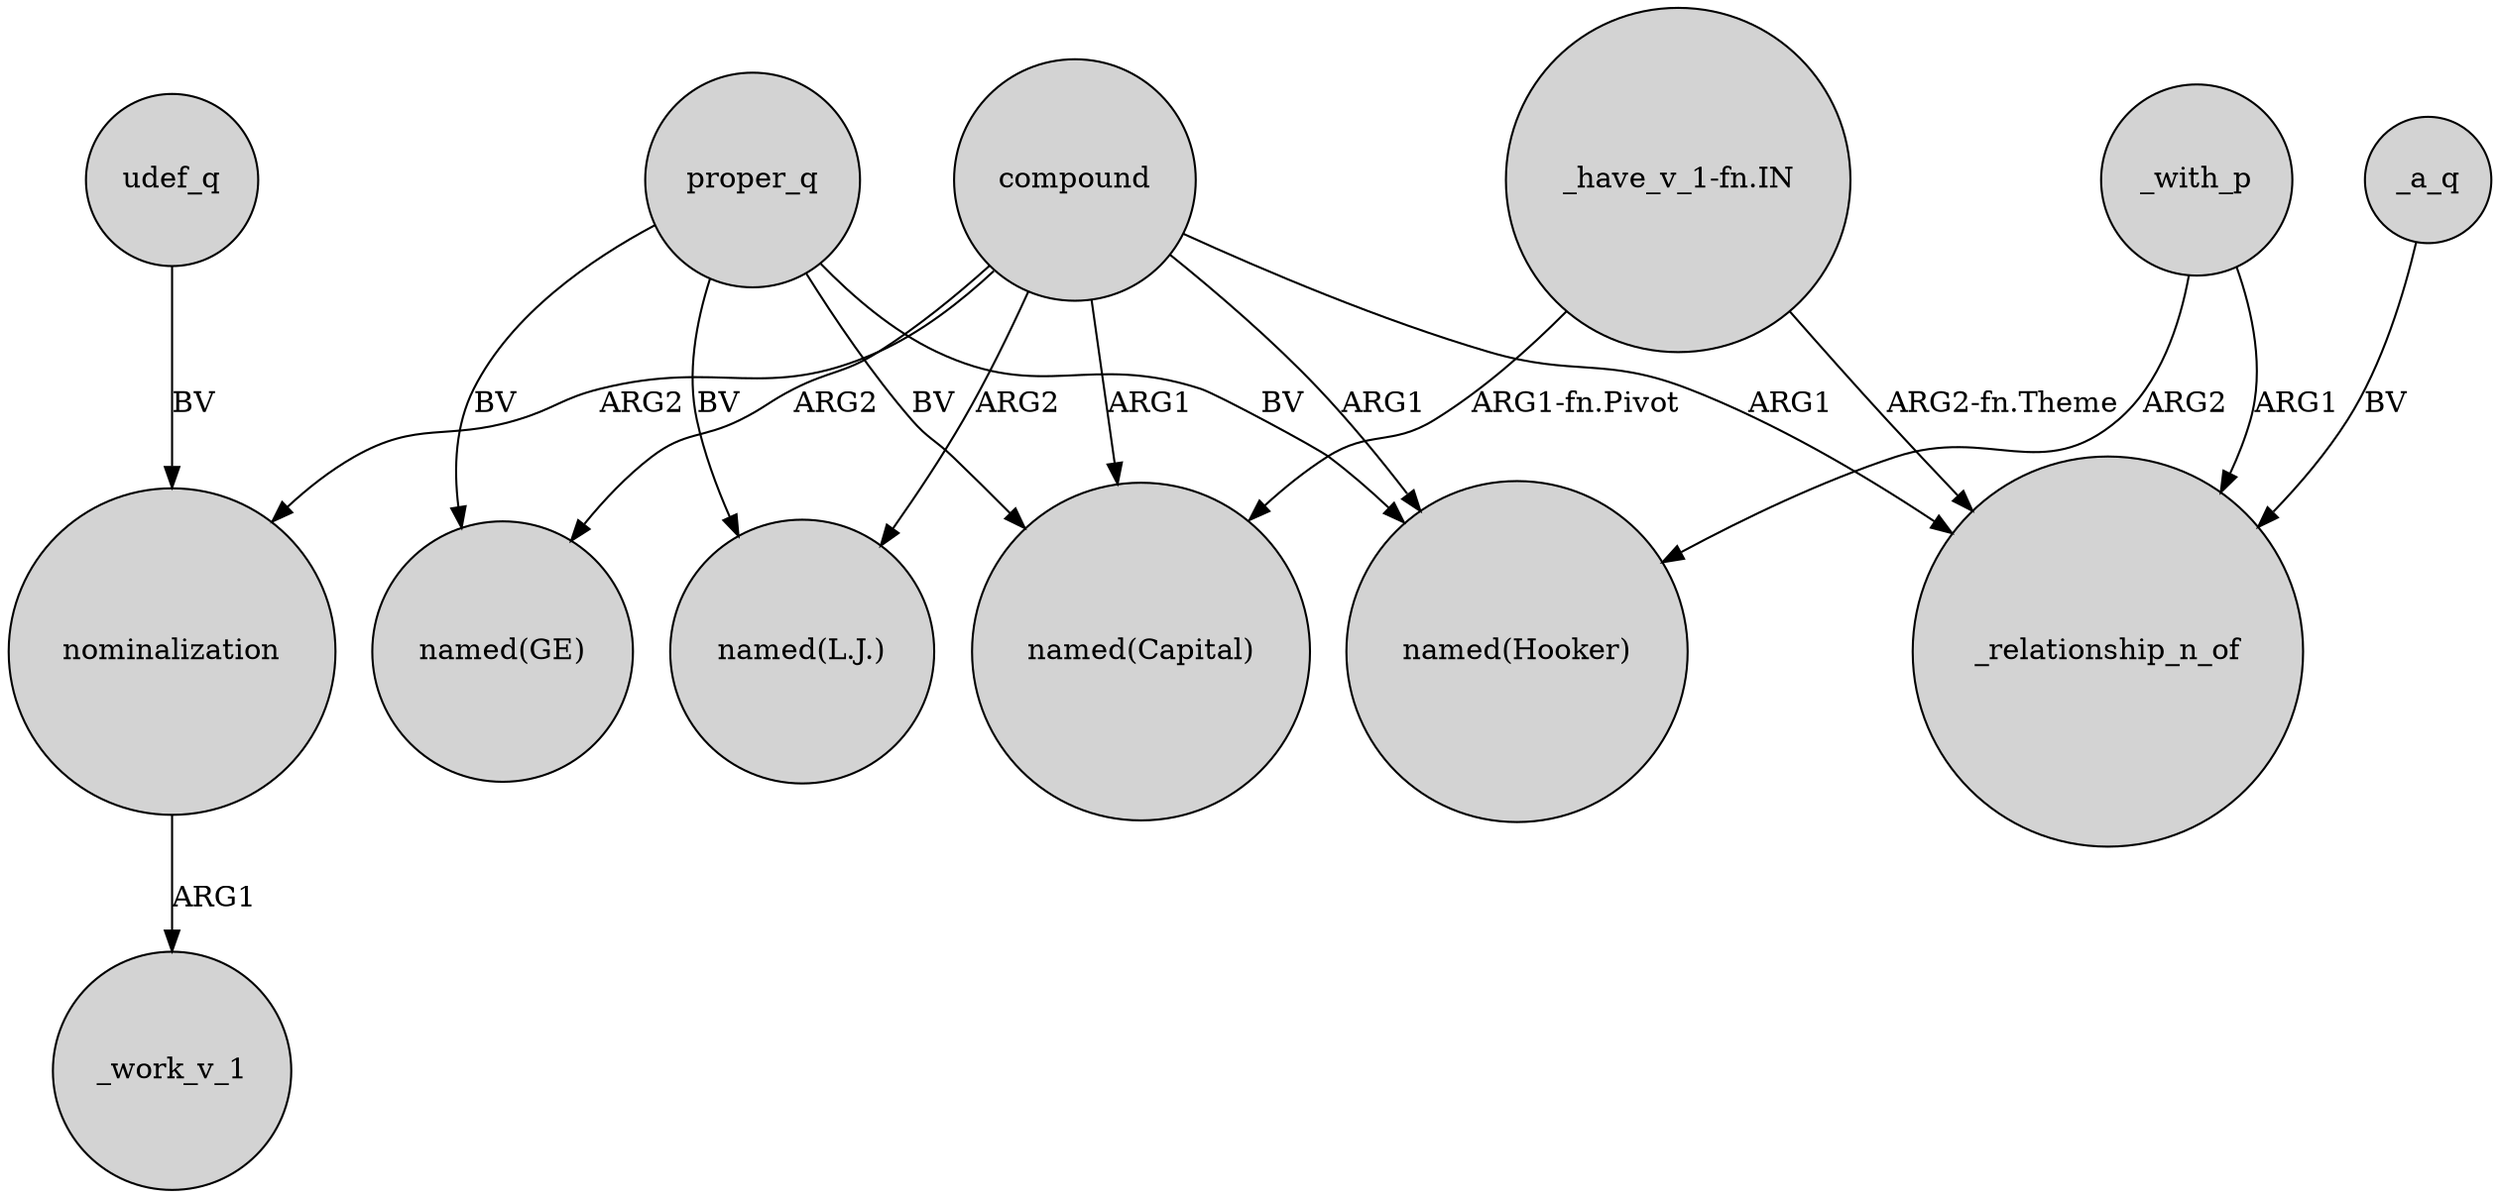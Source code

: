 digraph {
	node [shape=circle style=filled]
	nominalization -> _work_v_1 [label=ARG1]
	compound -> "named(L.J.)" [label=ARG2]
	proper_q -> "named(L.J.)" [label=BV]
	compound -> nominalization [label=ARG2]
	proper_q -> "named(Capital)" [label=BV]
	_with_p -> _relationship_n_of [label=ARG1]
	compound -> "named(GE)" [label=ARG2]
	"_have_v_1-fn.IN" -> "named(Capital)" [label="ARG1-fn.Pivot"]
	"_have_v_1-fn.IN" -> _relationship_n_of [label="ARG2-fn.Theme"]
	_with_p -> "named(Hooker)" [label=ARG2]
	proper_q -> "named(Hooker)" [label=BV]
	compound -> "named(Hooker)" [label=ARG1]
	udef_q -> nominalization [label=BV]
	proper_q -> "named(GE)" [label=BV]
	compound -> _relationship_n_of [label=ARG1]
	_a_q -> _relationship_n_of [label=BV]
	compound -> "named(Capital)" [label=ARG1]
}
